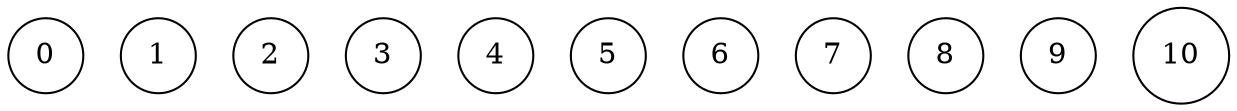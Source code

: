 digraph G {
splines=true;
0 [shape=circle, label=0]
1 [shape=circle, label=1]
2 [shape=circle, label=2]
3 [shape=circle, label=3]
4 [shape=circle, label=4]
5 [shape=circle, label=5]
6 [shape=circle, label=6]
7 [shape=circle, label=7]
8 [shape=circle, label=8]
9 [shape=circle, label=9]
10 [shape=circle, label=10]
}
